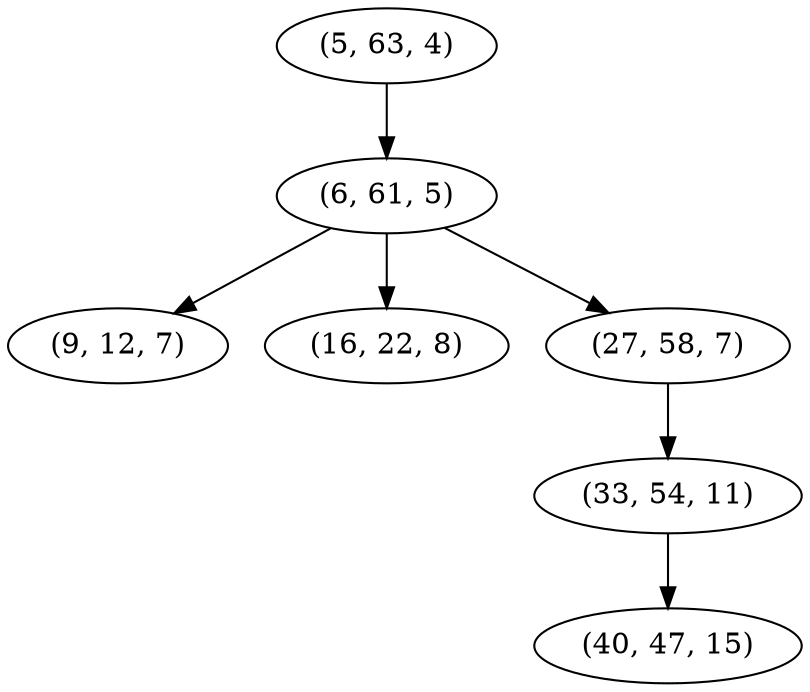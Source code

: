 digraph tree {
    "(5, 63, 4)";
    "(6, 61, 5)";
    "(9, 12, 7)";
    "(16, 22, 8)";
    "(27, 58, 7)";
    "(33, 54, 11)";
    "(40, 47, 15)";
    "(5, 63, 4)" -> "(6, 61, 5)";
    "(6, 61, 5)" -> "(9, 12, 7)";
    "(6, 61, 5)" -> "(16, 22, 8)";
    "(6, 61, 5)" -> "(27, 58, 7)";
    "(27, 58, 7)" -> "(33, 54, 11)";
    "(33, 54, 11)" -> "(40, 47, 15)";
}
